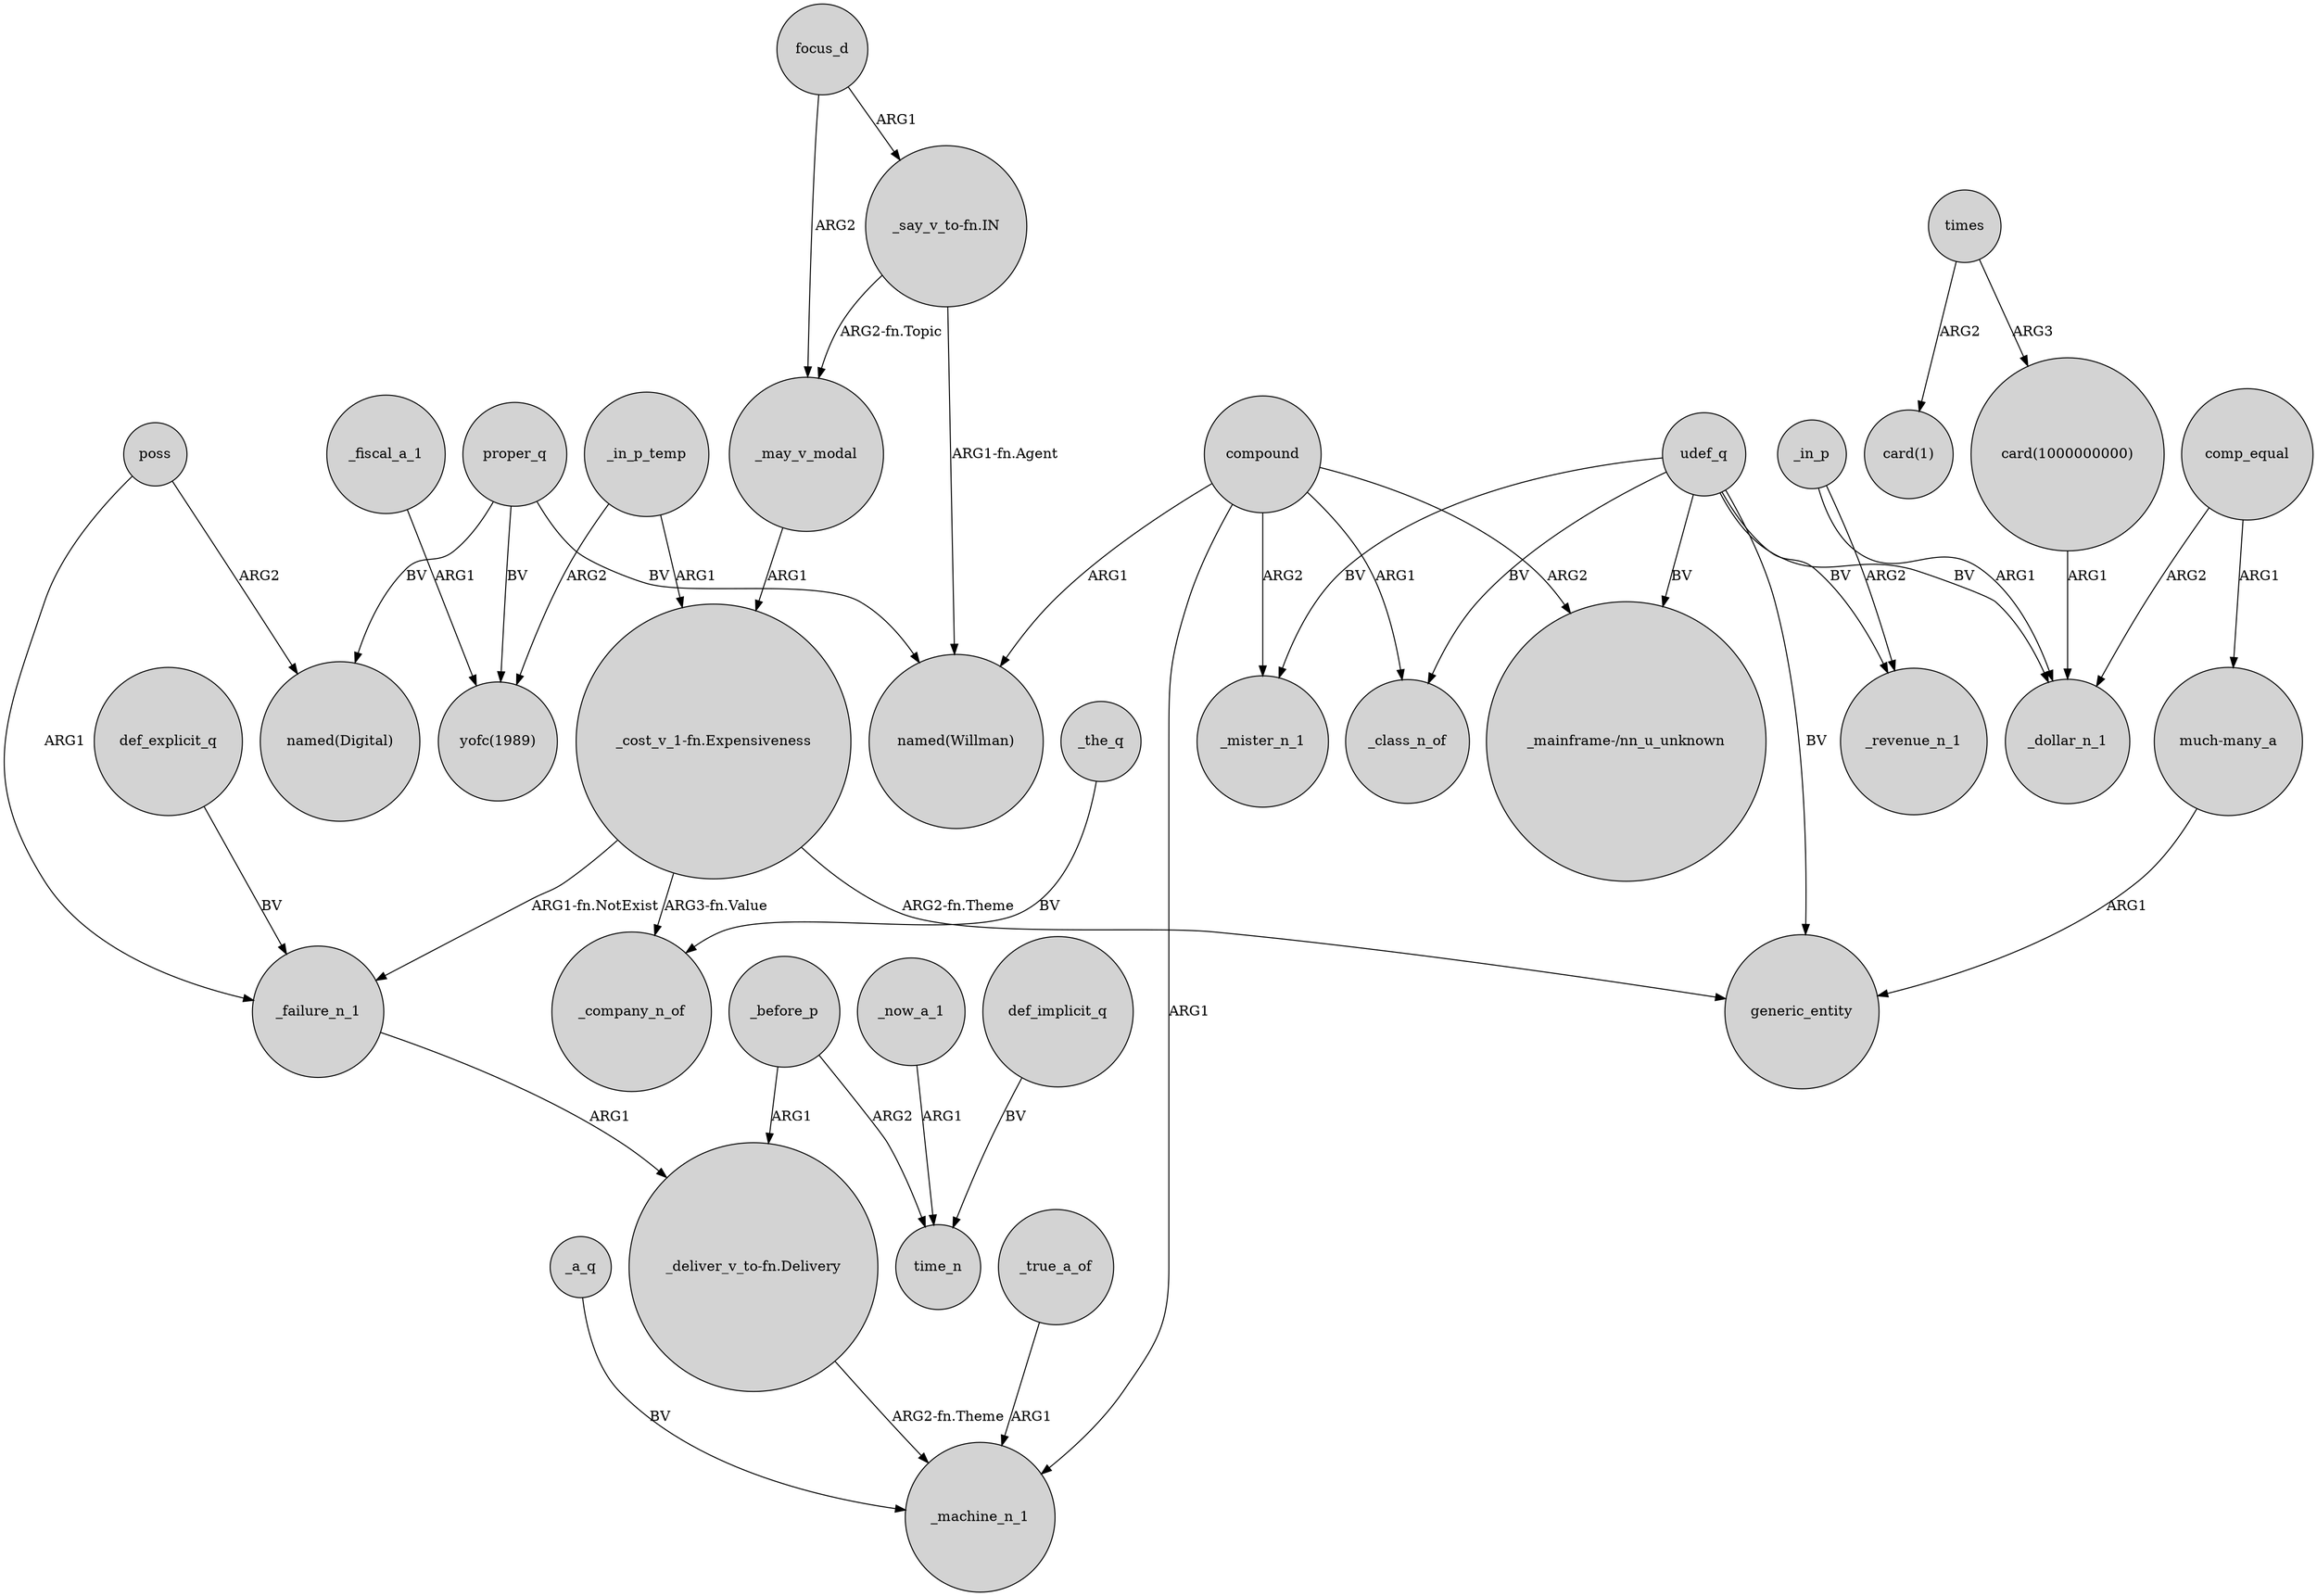 digraph {
	node [shape=circle style=filled]
	_in_p_temp -> "yofc(1989)" [label=ARG2]
	_a_q -> _machine_n_1 [label=BV]
	udef_q -> "_mainframe-/nn_u_unknown" [label=BV]
	udef_q -> generic_entity [label=BV]
	_before_p -> time_n [label=ARG2]
	udef_q -> _class_n_of [label=BV]
	"_cost_v_1-fn.Expensiveness" -> _company_n_of [label="ARG3-fn.Value"]
	"_deliver_v_to-fn.Delivery" -> _machine_n_1 [label="ARG2-fn.Theme"]
	_in_p_temp -> "_cost_v_1-fn.Expensiveness" [label=ARG1]
	proper_q -> "named(Willman)" [label=BV]
	"much-many_a" -> generic_entity [label=ARG1]
	compound -> "named(Willman)" [label=ARG1]
	compound -> _mister_n_1 [label=ARG2]
	focus_d -> _may_v_modal [label=ARG2]
	_before_p -> "_deliver_v_to-fn.Delivery" [label=ARG1]
	poss -> "named(Digital)" [label=ARG2]
	udef_q -> _mister_n_1 [label=BV]
	comp_equal -> "much-many_a" [label=ARG1]
	"_cost_v_1-fn.Expensiveness" -> _failure_n_1 [label="ARG1-fn.NotExist"]
	compound -> _class_n_of [label=ARG1]
	def_explicit_q -> _failure_n_1 [label=BV]
	comp_equal -> _dollar_n_1 [label=ARG2]
	"_cost_v_1-fn.Expensiveness" -> generic_entity [label="ARG2-fn.Theme"]
	_failure_n_1 -> "_deliver_v_to-fn.Delivery" [label=ARG1]
	compound -> _machine_n_1 [label=ARG1]
	_true_a_of -> _machine_n_1 [label=ARG1]
	focus_d -> "_say_v_to-fn.IN" [label=ARG1]
	_the_q -> _company_n_of [label=BV]
	times -> "card(1000000000)" [label=ARG3]
	proper_q -> "yofc(1989)" [label=BV]
	"_say_v_to-fn.IN" -> "named(Willman)" [label="ARG1-fn.Agent"]
	_may_v_modal -> "_cost_v_1-fn.Expensiveness" [label=ARG1]
	udef_q -> _revenue_n_1 [label=BV]
	"_say_v_to-fn.IN" -> _may_v_modal [label="ARG2-fn.Topic"]
	proper_q -> "named(Digital)" [label=BV]
	times -> "card(1)" [label=ARG2]
	_fiscal_a_1 -> "yofc(1989)" [label=ARG1]
	_now_a_1 -> time_n [label=ARG1]
	_in_p -> _revenue_n_1 [label=ARG2]
	_in_p -> _dollar_n_1 [label=ARG1]
	"card(1000000000)" -> _dollar_n_1 [label=ARG1]
	poss -> _failure_n_1 [label=ARG1]
	udef_q -> _dollar_n_1 [label=BV]
	def_implicit_q -> time_n [label=BV]
	compound -> "_mainframe-/nn_u_unknown" [label=ARG2]
}
